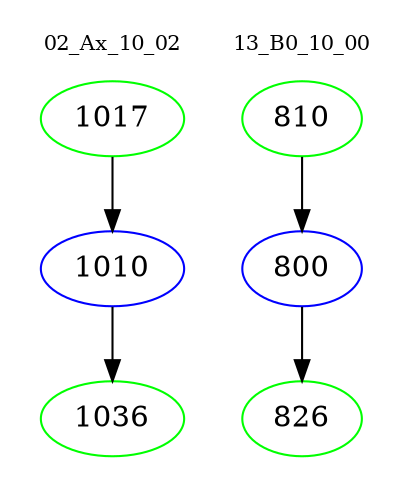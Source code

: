 digraph{
subgraph cluster_0 {
color = white
label = "02_Ax_10_02";
fontsize=10;
T0_1017 [label="1017", color="green"]
T0_1017 -> T0_1010 [color="black"]
T0_1010 [label="1010", color="blue"]
T0_1010 -> T0_1036 [color="black"]
T0_1036 [label="1036", color="green"]
}
subgraph cluster_1 {
color = white
label = "13_B0_10_00";
fontsize=10;
T1_810 [label="810", color="green"]
T1_810 -> T1_800 [color="black"]
T1_800 [label="800", color="blue"]
T1_800 -> T1_826 [color="black"]
T1_826 [label="826", color="green"]
}
}

